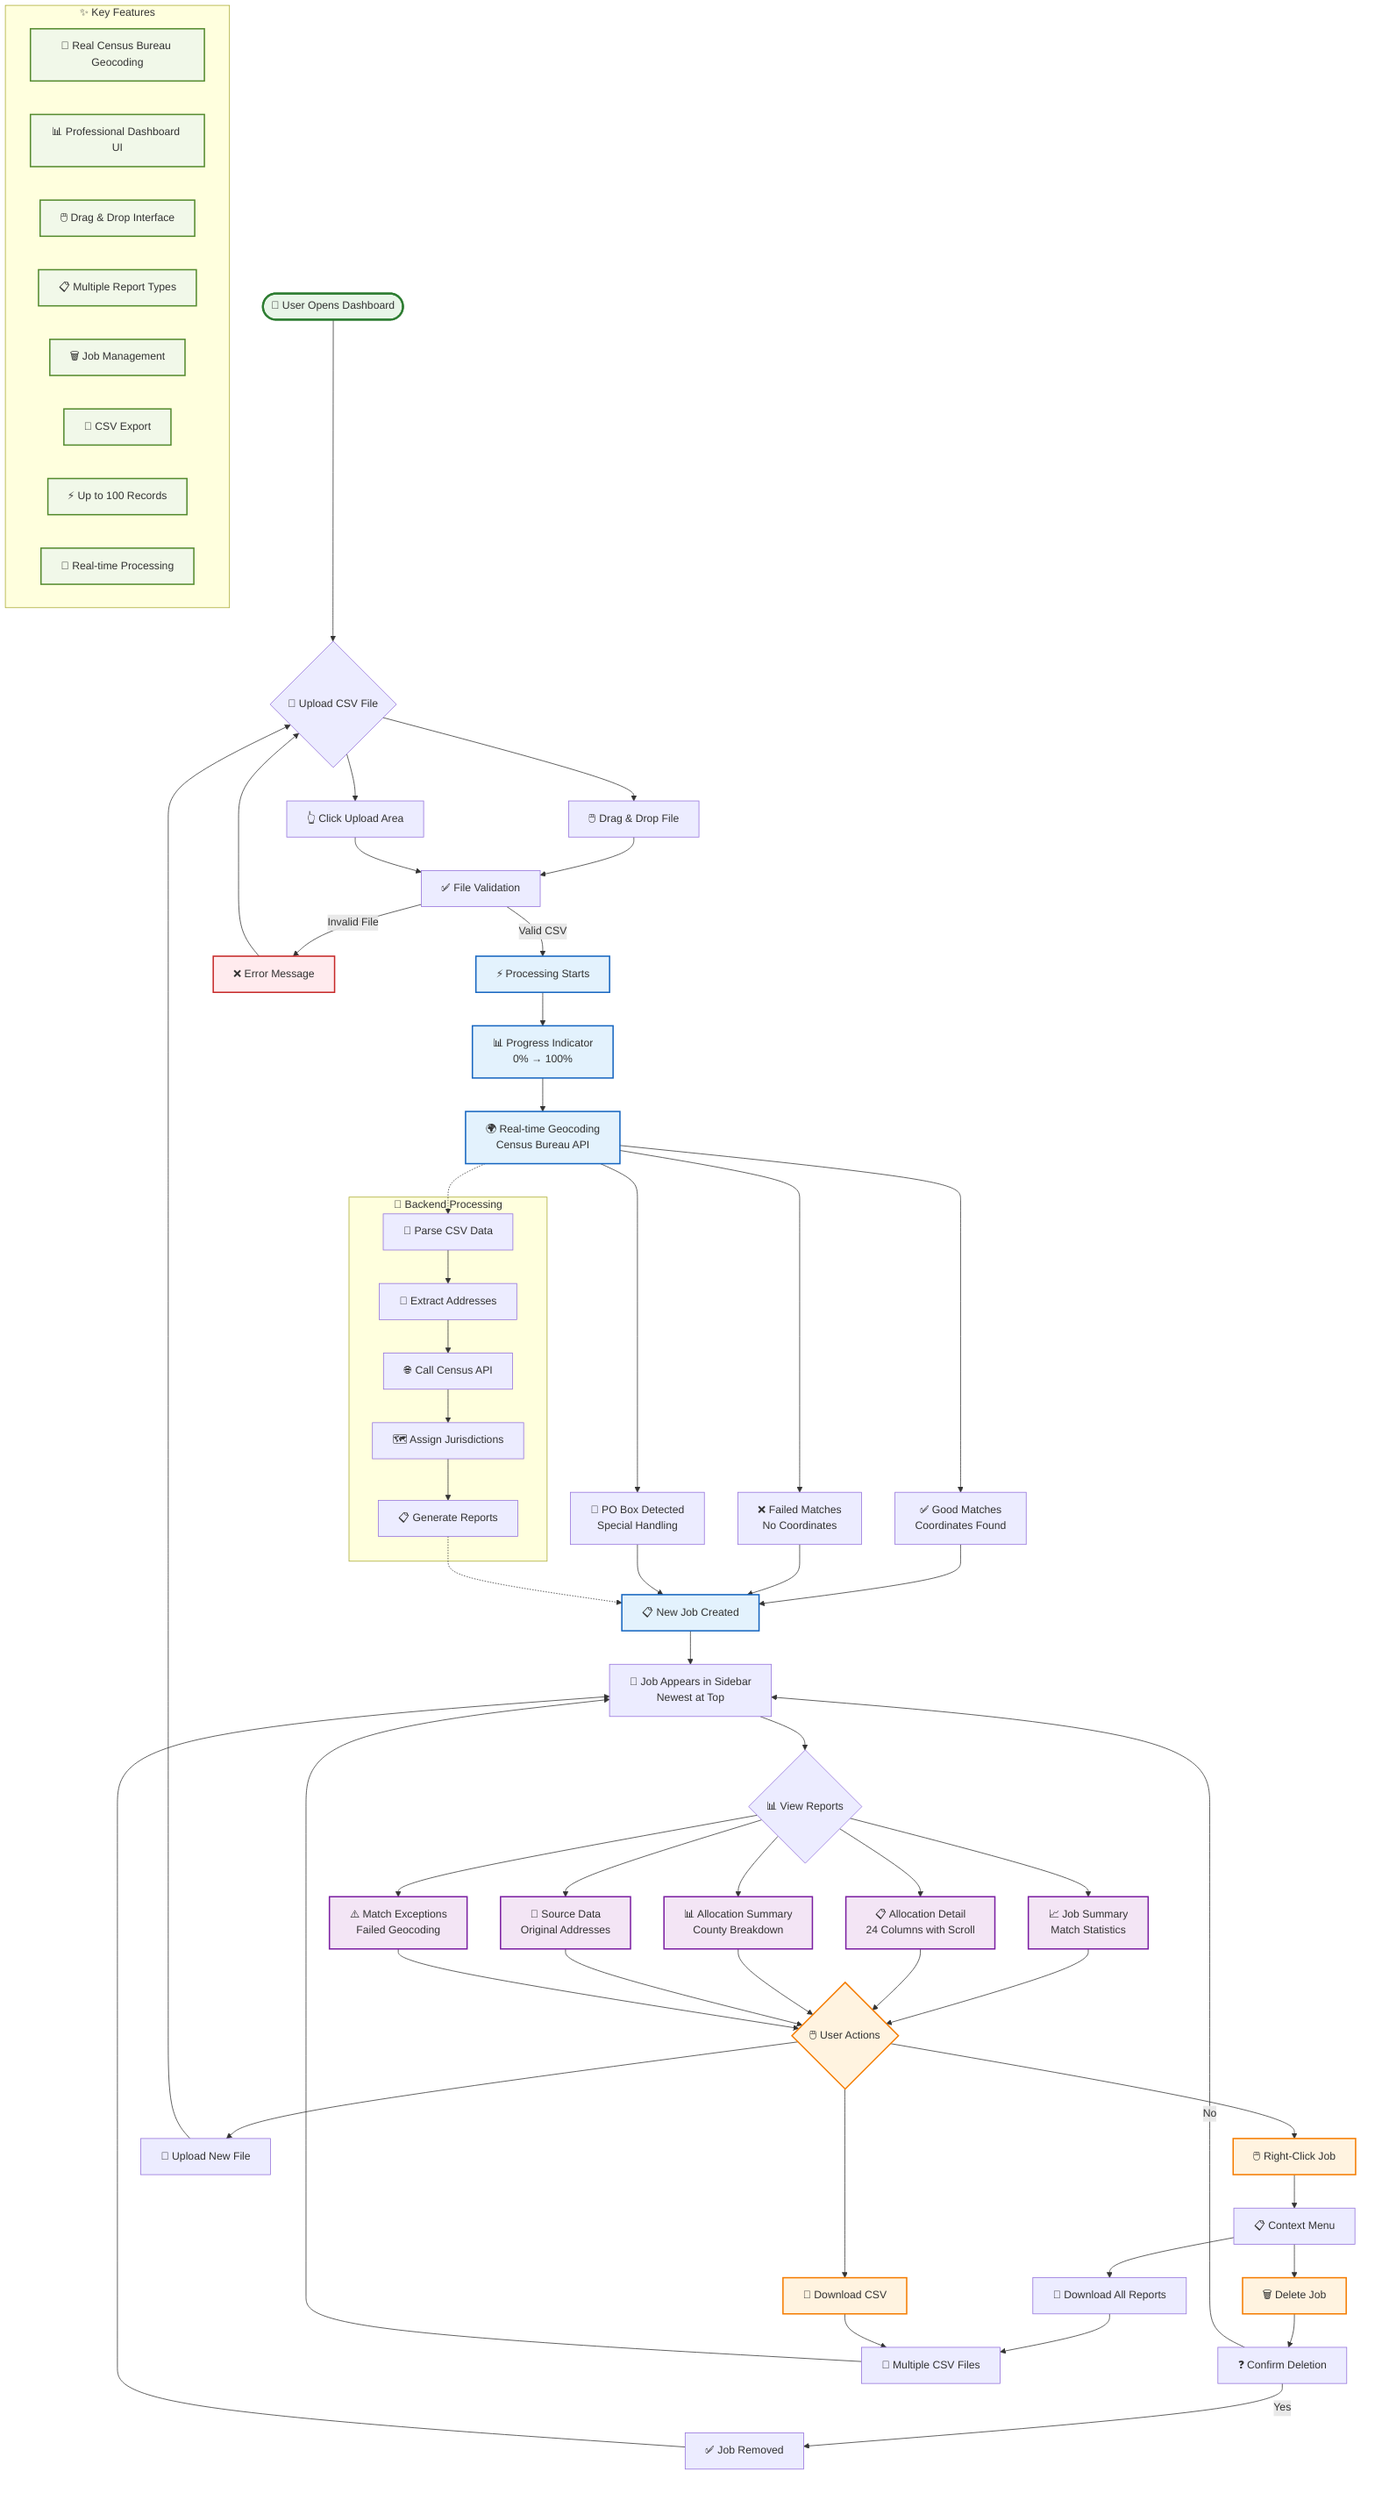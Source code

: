 flowchart TD
    START([👤 User Opens Dashboard]) --> UPLOAD{📁 Upload CSV File}
    
    %% Upload Methods
    UPLOAD --> DRAG[🖱️ Drag & Drop File]
    UPLOAD --> CLICK[👆 Click Upload Area]
    
    DRAG --> VALIDATE[✅ File Validation]
    CLICK --> VALIDATE
    
    %% Processing Flow
    VALIDATE --> |Valid CSV| PROCESS[⚡ Processing Starts]
    VALIDATE --> |Invalid File| ERROR[❌ Error Message]
    
    PROCESS --> PROGRESS[📊 Progress Indicator<br/>0% → 100%]
    PROGRESS --> GEOCODING[🌍 Real-time Geocoding<br/>Census Bureau API]
    
    %% Geocoding Results
    GEOCODING --> MATCH_GOOD[✅ Good Matches<br/>Coordinates Found]
    GEOCODING --> MATCH_FAIL[❌ Failed Matches<br/>No Coordinates]
    GEOCODING --> MATCH_PO[📮 PO Box Detected<br/>Special Handling]
    
    %% Job Creation
    MATCH_GOOD --> JOB_CREATE[📋 New Job Created]
    MATCH_FAIL --> JOB_CREATE
    MATCH_PO --> JOB_CREATE
    
    JOB_CREATE --> SIDEBAR[📌 Job Appears in Sidebar<br/>Newest at Top]
    
    %% Report Viewing
    SIDEBAR --> VIEW_REPORTS{📊 View Reports}
    
    VIEW_REPORTS --> JOB_SUMMARY[📈 Job Summary<br/>Match Statistics]
    VIEW_REPORTS --> ALLOCATION_DETAIL[📋 Allocation Detail<br/>24 Columns with Scroll]
    VIEW_REPORTS --> ALLOCATION_SUMMARY[📊 Allocation Summary<br/>County Breakdown]
    VIEW_REPORTS --> SOURCE_DATA[📄 Source Data<br/>Original Addresses]
    VIEW_REPORTS --> MATCH_EXCEPTIONS[⚠️ Match Exceptions<br/>Failed Geocoding]
    
    %% User Actions
    JOB_SUMMARY --> ACTIONS{🖱️ User Actions}
    ALLOCATION_DETAIL --> ACTIONS
    ALLOCATION_SUMMARY --> ACTIONS
    SOURCE_DATA --> ACTIONS
    MATCH_EXCEPTIONS --> ACTIONS
    
    ACTIONS --> RIGHT_CLICK[🖱️ Right-Click Job]
    ACTIONS --> DOWNLOAD[💾 Download CSV]
    ACTIONS --> NEW_UPLOAD[📁 Upload New File]
    
    %% Context Menu
    RIGHT_CLICK --> CONTEXT_MENU[📋 Context Menu]
    CONTEXT_MENU --> DELETE_JOB[🗑️ Delete Job]
    CONTEXT_MENU --> DOWNLOAD_ALL[💾 Download All Reports]
    
    DELETE_JOB --> CONFIRM[❓ Confirm Deletion]
    CONFIRM --> |Yes| REMOVE[✅ Job Removed]
    CONFIRM --> |No| SIDEBAR
    
    DOWNLOAD_ALL --> CSV_FILES[📄 Multiple CSV Files]
    DOWNLOAD --> CSV_FILES
    
    %% Loop Back
    NEW_UPLOAD --> UPLOAD
    REMOVE --> SIDEBAR
    CSV_FILES --> SIDEBAR
    ERROR --> UPLOAD
    
    %% Data Processing Details
    subgraph "🔧 Backend Processing"
        PARSE_CSV[📄 Parse CSV Data]
        EXTRACT_ADDR[📍 Extract Addresses]
        CALL_API[🌐 Call Census API]
        ASSIGN_JURISDICTION[🗺️ Assign Jurisdictions]
        GENERATE_REPORTS[📋 Generate Reports]
        
        PARSE_CSV --> EXTRACT_ADDR
        EXTRACT_ADDR --> CALL_API
        CALL_API --> ASSIGN_JURISDICTION
        ASSIGN_JURISDICTION --> GENERATE_REPORTS
    end
    
    GEOCODING -.-> PARSE_CSV
    GENERATE_REPORTS -.-> JOB_CREATE
    
    %% Key Features Callouts
    subgraph "✨ Key Features"
        FEATURE1[🎯 Real Census Bureau Geocoding]
        FEATURE2[📊 Professional Dashboard UI]
        FEATURE3[🖱️ Drag & Drop Interface]
        FEATURE4[📋 Multiple Report Types]
        FEATURE5[🗑️ Job Management]
        FEATURE6[💾 CSV Export]
        FEATURE7[⚡ Up to 100 Records]
        FEATURE8[🔄 Real-time Processing]
    end
    
    %% Styling
    classDef startClass fill:#e8f5e8,stroke:#2e7d32,stroke-width:3px
    classDef processClass fill:#e3f2fd,stroke:#1565c0,stroke-width:2px
    classDef resultClass fill:#f3e5f5,stroke:#7b1fa2,stroke-width:2px
    classDef actionClass fill:#fff3e0,stroke:#f57c00,stroke-width:2px
    classDef errorClass fill:#ffebee,stroke:#c62828,stroke-width:2px
    classDef featureClass fill:#f1f8e9,stroke:#558b2f,stroke-width:2px
    
    class START startClass
    class PROCESS,PROGRESS,GEOCODING,JOB_CREATE processClass
    class JOB_SUMMARY,ALLOCATION_DETAIL,ALLOCATION_SUMMARY,SOURCE_DATA,MATCH_EXCEPTIONS resultClass
    class ACTIONS,RIGHT_CLICK,DOWNLOAD,DELETE_JOB actionClass
    class ERROR errorClass
    class FEATURE1,FEATURE2,FEATURE3,FEATURE4,FEATURE5,FEATURE6,FEATURE7,FEATURE8 featureClass